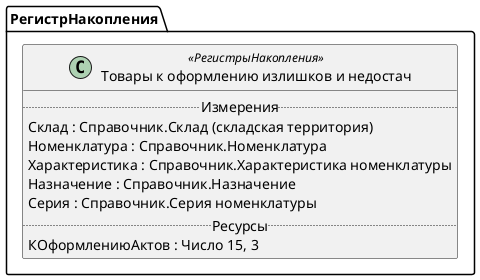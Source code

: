 ﻿@startuml ТоварыКОформлениюИзлишковНедостач
'!include templates.wsd
'..\include templates.wsd
class РегистрНакопления.ТоварыКОформлениюИзлишковНедостач as "Товары к оформлению излишков и недостач" <<РегистрыНакопления>>
{
..Измерения..
Склад : Справочник.Склад (складская территория)
Номенклатура : Справочник.Номенклатура
Характеристика : Справочник.Характеристика номенклатуры
Назначение : Справочник.Назначение
Серия : Справочник.Серия номенклатуры
..Ресурсы..
КОформлениюАктов : Число 15, 3
}
@enduml
